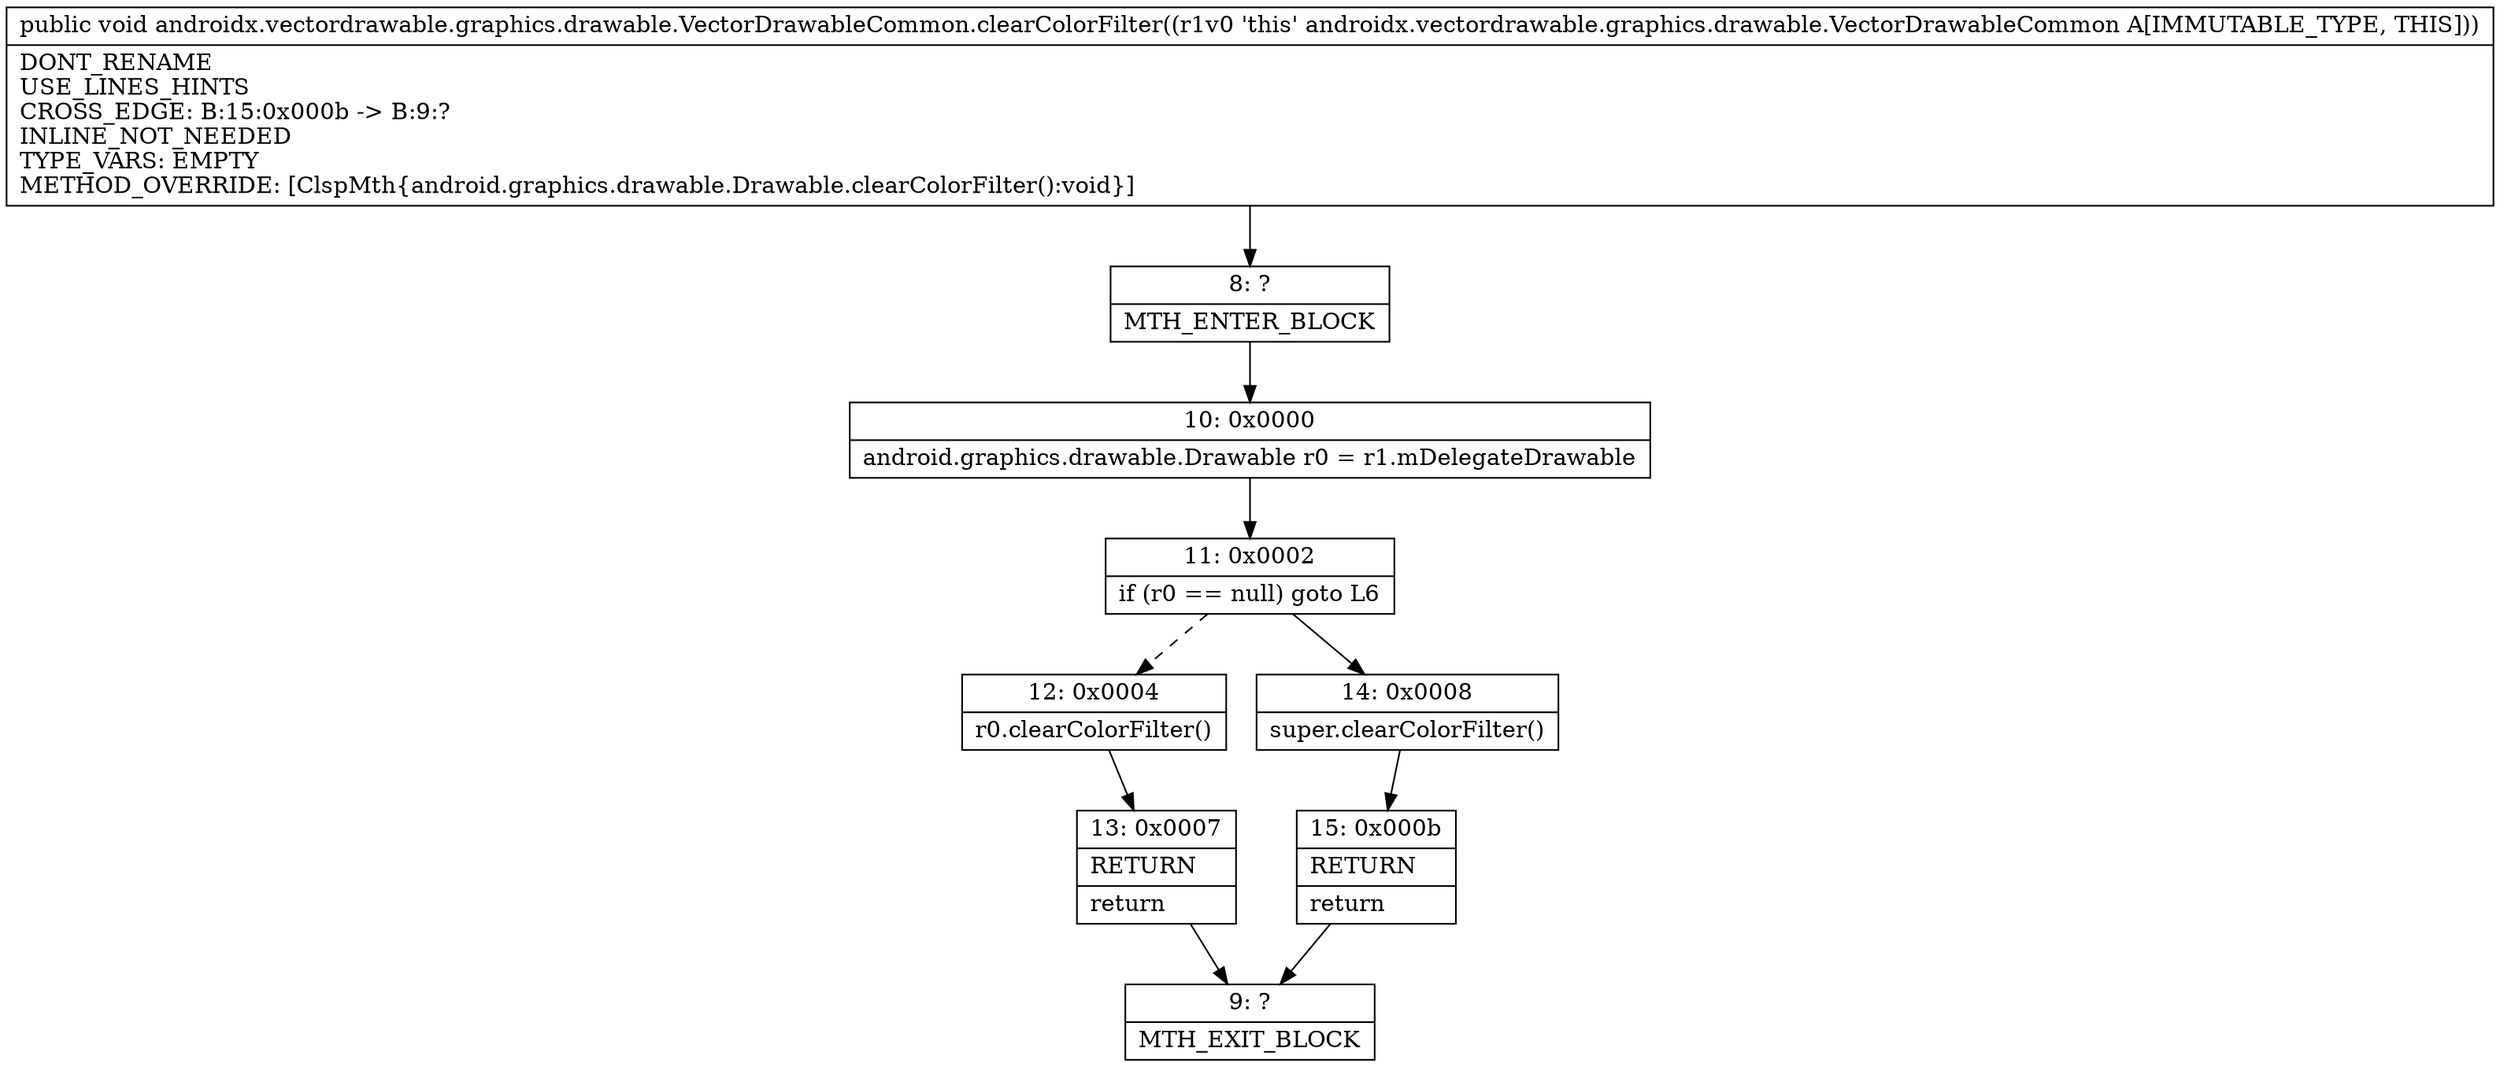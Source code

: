 digraph "CFG forandroidx.vectordrawable.graphics.drawable.VectorDrawableCommon.clearColorFilter()V" {
Node_8 [shape=record,label="{8\:\ ?|MTH_ENTER_BLOCK\l}"];
Node_10 [shape=record,label="{10\:\ 0x0000|android.graphics.drawable.Drawable r0 = r1.mDelegateDrawable\l}"];
Node_11 [shape=record,label="{11\:\ 0x0002|if (r0 == null) goto L6\l}"];
Node_12 [shape=record,label="{12\:\ 0x0004|r0.clearColorFilter()\l}"];
Node_13 [shape=record,label="{13\:\ 0x0007|RETURN\l|return\l}"];
Node_9 [shape=record,label="{9\:\ ?|MTH_EXIT_BLOCK\l}"];
Node_14 [shape=record,label="{14\:\ 0x0008|super.clearColorFilter()\l}"];
Node_15 [shape=record,label="{15\:\ 0x000b|RETURN\l|return\l}"];
MethodNode[shape=record,label="{public void androidx.vectordrawable.graphics.drawable.VectorDrawableCommon.clearColorFilter((r1v0 'this' androidx.vectordrawable.graphics.drawable.VectorDrawableCommon A[IMMUTABLE_TYPE, THIS]))  | DONT_RENAME\lUSE_LINES_HINTS\lCROSS_EDGE: B:15:0x000b \-\> B:9:?\lINLINE_NOT_NEEDED\lTYPE_VARS: EMPTY\lMETHOD_OVERRIDE: [ClspMth\{android.graphics.drawable.Drawable.clearColorFilter():void\}]\l}"];
MethodNode -> Node_8;Node_8 -> Node_10;
Node_10 -> Node_11;
Node_11 -> Node_12[style=dashed];
Node_11 -> Node_14;
Node_12 -> Node_13;
Node_13 -> Node_9;
Node_14 -> Node_15;
Node_15 -> Node_9;
}

